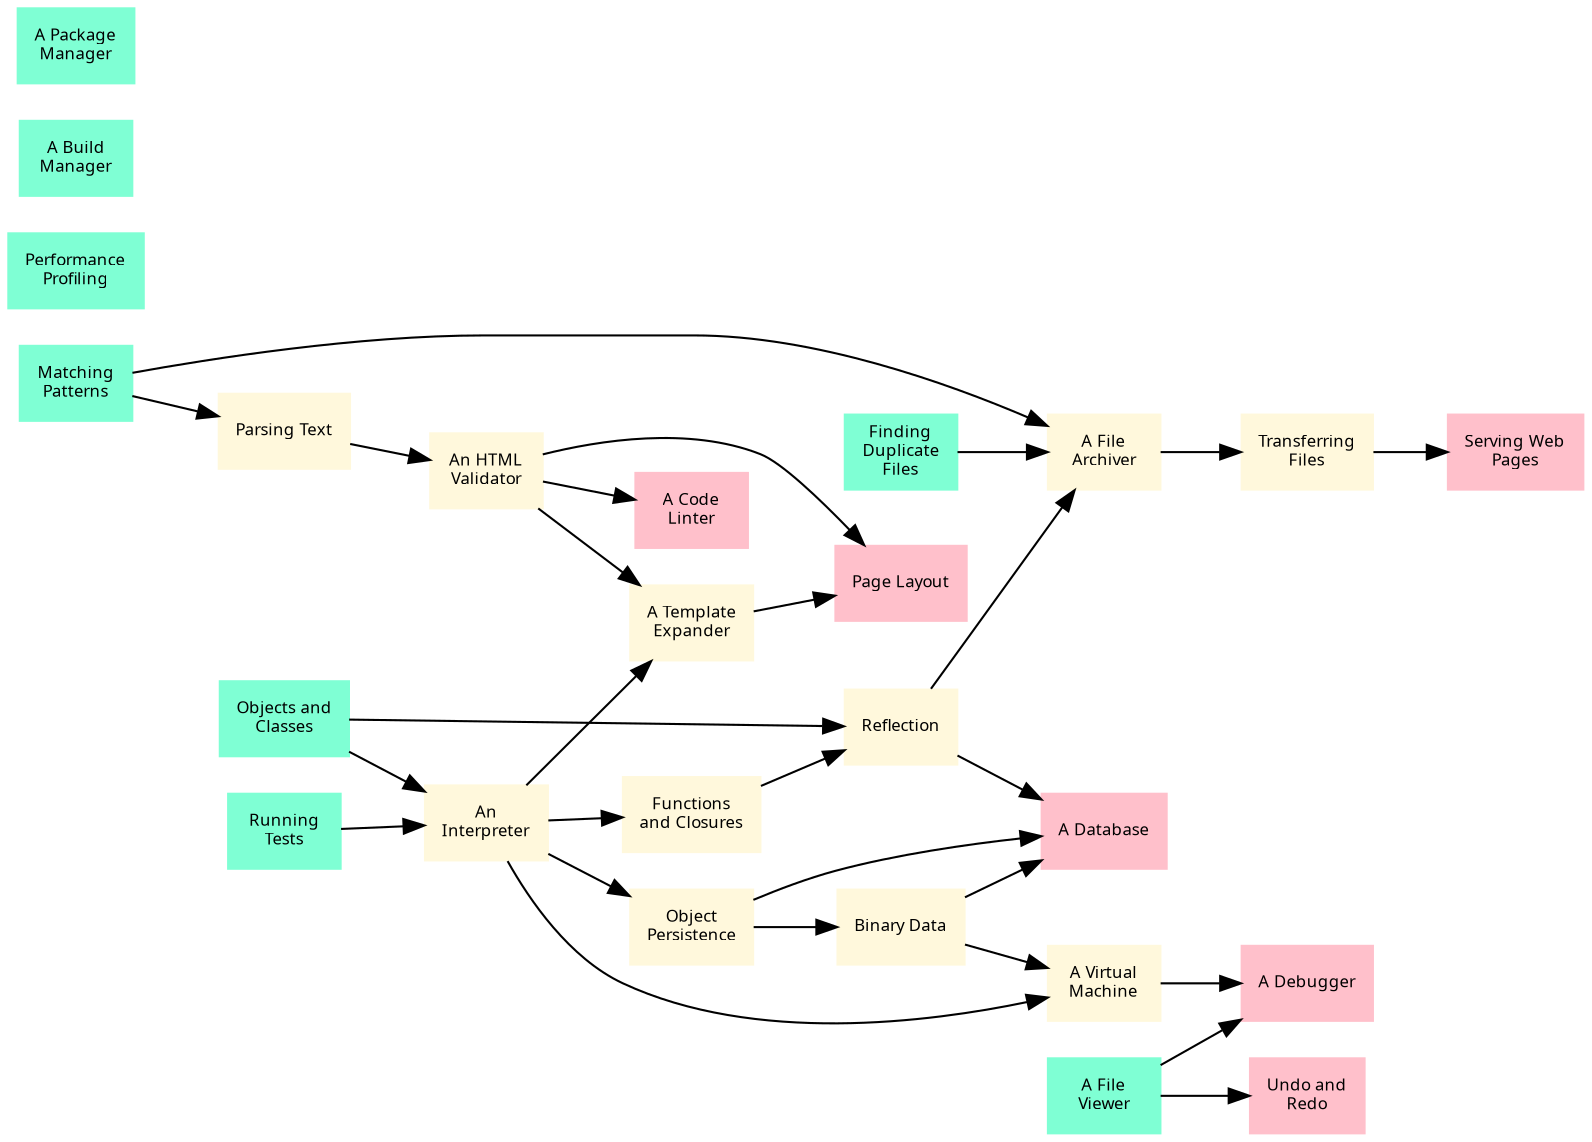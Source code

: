 digraph {
	graph [rankdir=LR]
	node [fontname=Verdana fontsize=8 shape=box style=filled]
	oop [label=<Objects and<br/>Classes> color=aquamarine]
	dup [label=<Finding<br/>Duplicate<br/>Files> color=aquamarine]
	glob [label=<Matching<br/>Patterns> color=aquamarine]
	parse [label=<Parsing Text> color=cornsilk]
	test [label=<Running<br/>Tests> color=aquamarine]
	interp [label=<An<br/>Interpreter> color=cornsilk]
	func [label=<Functions<br/>and Closures> color=cornsilk]
	reflect [label=<Reflection> color=cornsilk]
	archive [label=<A File<br/>Archiver> color=cornsilk]
	check [label=<An HTML<br/>Validator> color=cornsilk]
	template [label=<A Template<br/>Expander> color=cornsilk]
	lint [label=<A Code<br/>Linter> color=pink]
	layout [label=<Page Layout> color=pink]
	perf [label=<Performance<br/>Profiling> color=aquamarine]
	persist [label=<Object<br/>Persistence> color=cornsilk]
	binary [label=<Binary Data> color=cornsilk]
	db [label=<A Database> color=pink]
	build [label=<A Build<br/>Manager> color=aquamarine]
	pack [label=<A Package<br/>Manager> color=aquamarine]
	ftp [label=<Transferring<br/>Files> color=cornsilk]
	http [label=<Serving Web<br/>Pages> color=pink]
	viewer [label=<A File<br/>Viewer> color=aquamarine]
	undo [label=<Undo and<br/>Redo> color=pink]
	vm [label=<A Virtual<br/>Machine> color=cornsilk]
	debugger [label=<A Debugger> color=pink]
	glob -> parse
	test -> interp
	oop -> interp
	interp -> func
	func -> reflect
	oop -> reflect
	reflect -> archive
	dup -> archive
	glob -> archive
	parse -> check
	check -> template
	interp -> template
	check -> lint
	check -> layout
	template -> layout
	interp -> persist
	persist -> binary
	binary -> db
	persist -> db
	reflect -> db
	archive -> ftp
	ftp -> http
	viewer -> undo
	binary -> vm
	interp -> vm
	viewer -> debugger
	vm -> debugger
}
